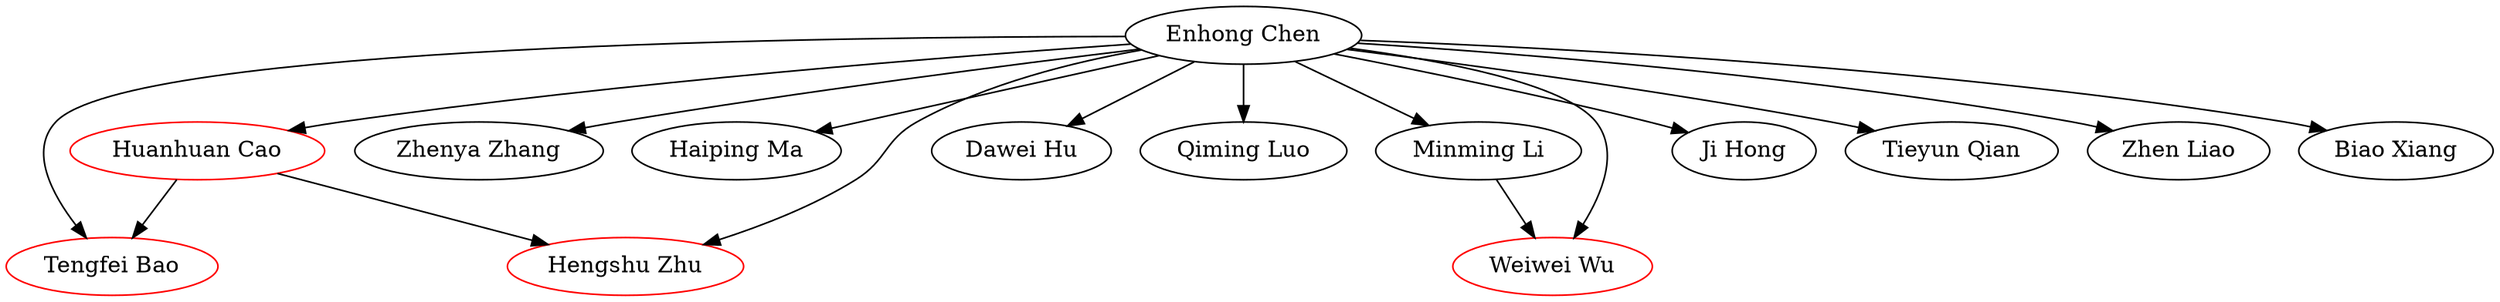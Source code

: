 strict digraph G{
"Enhong Chen" -> "Tengfei Bao"
"Enhong Chen" -> "Huanhuan Cao"
"Huanhuan Cao" -> "Tengfei Bao"
"Enhong Chen" -> "Zhenya Zhang"
"Enhong Chen" -> "Haiping Ma"
"Enhong Chen" -> "Weiwei Wu"
"Enhong Chen" -> "Dawei Hu"
"Enhong Chen" -> "Qiming Luo"
"Minming Li" -> "Weiwei Wu"
"Enhong Chen" -> "Hengshu Zhu"
"Enhong Chen" -> "Ji Hong"
"Enhong Chen" -> "Tieyun Qian"
"Enhong Chen" -> "Zhen Liao"
"Enhong Chen" -> "Minming Li"
"Huanhuan Cao" -> "Hengshu Zhu"
"Enhong Chen" -> "Biao Xiang"
"Huanhuan Cao" [color = red]"Weiwei Wu" [color = red]"Tengfei Bao" [color = red]"Hengshu Zhu" [color = red]}